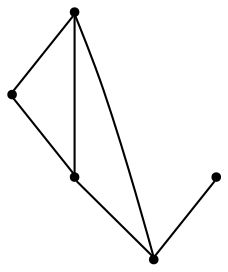graph {
  node [shape=point,comment="{\"directed\":false,\"doi\":\"10.1007/978-3-030-92931-2_28\",\"figure\":\"1 (1)\"}"]

  v0 [pos="1233.7975795386571,281.50547167505135"]
  v1 [pos="1153.3274861508523,281.50547167505135"]
  v2 [pos="1115.7725799831858,345.88263801838923"]
  v3 [pos="1072.8542451363717,281.50547167505135"]
  v4 [pos="1027.2543231268191,257.36231047516543"]

  v0 -- v4 [id="-1",pos="1233.7975795386571,281.50547167505135 1242.7396053947982,278.8227966448083 1243.631496541429,276.13904857316754 1243.631496541429,273.455332295346 1243.631496541429,270.77578100783836 1242.7396053947982,268.09203293619765 1239.614107488111,264.5165000300987 1236.480343087123,260.93683392750506 1231.117041584811,256.46948439312877 1223.0698001483058,252.89398328084906 1215.0186162299035,249.31428538443623 1204.2918860484442,246.63473409692858 1191.7732342562579,244.84277085974605 1179.2545824640717,243.05503620051576 1164.9522755554592,242.1632195722384 1150.6457718112788,241.7173112580997 1136.3393952439337,241.27143473778017 1122.032891499753,241.27143473778017 1107.2806329475104,241.7173112580997 1092.524050382864,242.1632195722384 1077.3257826688882,243.05503620051576 1066.1490372553808,244.4010593297404 1054.9722282534558,245.7387524783373 1047.821138387567,247.52651893138676 1042.0076944763719,249.76435868888882 1036.1942505651764,251.99800166225776 1031.7269098682277,254.68174973389853 1027.2543231268191,257.36231047516543"]
  v0 -- v2 [id="-3",pos="1233.7975795386571,281.50547167505135 1244.5274573467925,284.1860642101375 1247.2111429273148,286.8698122817782 1248.1030340739455,289.99943687373843 1249.0030645380418,293.12906146569867 1248.1030340739455,296.7045943717976 1246.3151821219515,299.83005397344397 1244.5274573467925,302.9638435557181 1241.8478414250028,305.6475598335396 1239.1640286676452,307.88123460072774 1236.480343087123,310.1190425644106 1233.7965303297651,311.9026440271462 1230.22515043818,314.1404837846482 1226.6411800398907,316.3741426549268 1222.1738393429423,319.0578748296579 1217.7064986459939,321.29153369993645 1213.2349611134773,323.5293575605289 1208.7634235809608,325.3171240135784 1202.9499160813475,327.550782883857 1197.1365357585698,329.7844417541355 1189.9853823042636,332.46817392886663 1182.3841500294916,334.70599778945905 1174.7871145902877,336.9396725566472 1166.73580349505,338.7274231127871 1159.1387680558462,340.06929714860746 1151.5375357810742,341.40699029720435 1144.3865095036033,342.30712100919993 1136.7852772288313,343.1989217405677 1129.1882417896275,344.0948874622494 1121.1369306943898,344.98668819361717 1115.7725799831858,345.88263801838923"]
  v4 -- v1 [id="-4",pos="1027.2543231268191,257.36231047516543 1023.67559877299,262.7287653708684 1020.100022045837,268.09203293619765 1018.3122336822604,273.455332295346 1016.5244453186839,278.8227966448083 1016.5244453186839,284.1860642101375 1018.3122336822604,289.99943687373843 1020.100022045837,295.8086127532063 1023.67559877299,302.0720269274407 1029.4890426841855,307.88123460072774 1035.2982897598129,313.6945754705095 1043.349537266633,319.0578748296579 1055.4181738267712,322.18749942161816 1067.4909436340597,325.3171240135784 1083.585172153399,326.21308973526004 1101.0212434629996,321.96246276939183 1118.4532451138673,317.71600079383757 1137.231159213729,308.32711112104727 1153.3274861508523,281.50547167505135"]
  v2 -- v4 [id="-5",pos="1115.7725799831858,345.88263801838923 1108.6182789022034,345.88263801838923 1104.1508110284194,345.88263801838923 1099.6792734959029,345.88263801838923 1095.2077359633863,345.88263801838923 1090.7361984308698,345.88263801838923 1084.922818108092,345.43258061084623 1079.113507444047,344.98668819361717 1071.962353989741,344.0948874622494 1065.2572096971676,342.7488484361151 1058.547741392191,341.40699029720435 1052.2884790845158,339.62338883446876 1046.920917158218,337.38556497387634 1041.5575520674884,335.15190610359775 1037.0902113705397,332.46817392886663 1032.6186738380231,329.3385493369064 1028.1471363055066,326.21308973526004 1023.6755351845724,322.6333918388472 1019.6540764725216,318.60780152520533 1015.6326177604708,314.58637620187733 1012.0529077861673,310.1190425644106 1009.3732918643776,305.6475598335396 1006.6894791070199,301.1760771026686 1004.9017543318611,296.7045943717976 1004.0057935264977,291.7872033267879 1003.1139659682846,286.8698122817782 1003.1139659682846,281.50651292262984 1003.5598479531823,277.03503019175884 1004.0057935264977,272.5677124512017 1004.9017543318611,268.983849564475 1006.6894791070199,265.85838996282865 1008.4773310590142,262.7287653708684 1011.1568833923861,260.0491822895416 1015.8534603351357,258.70315916031694 1020.5459040307347,257.3613010214062 1027.2553087472936,257.3613010214062 1027.2543231268191,257.36231047516543"]
  v3 -- v1 [id="-6",pos="1072.8542451363717,281.50547167505135 1104.3440574195288,281.50651292262984 1131.2127958332512,281.50651292262984 1153.3274861508523,281.50547167505135"]
  v1 -- v0 [id="-7",pos="1153.3274861508523,281.50547167505135 1207.0183850931585,281.50651292262984 1233.7965303297651,281.50651292262984 1233.7975795386571,281.50547167505135"]
}